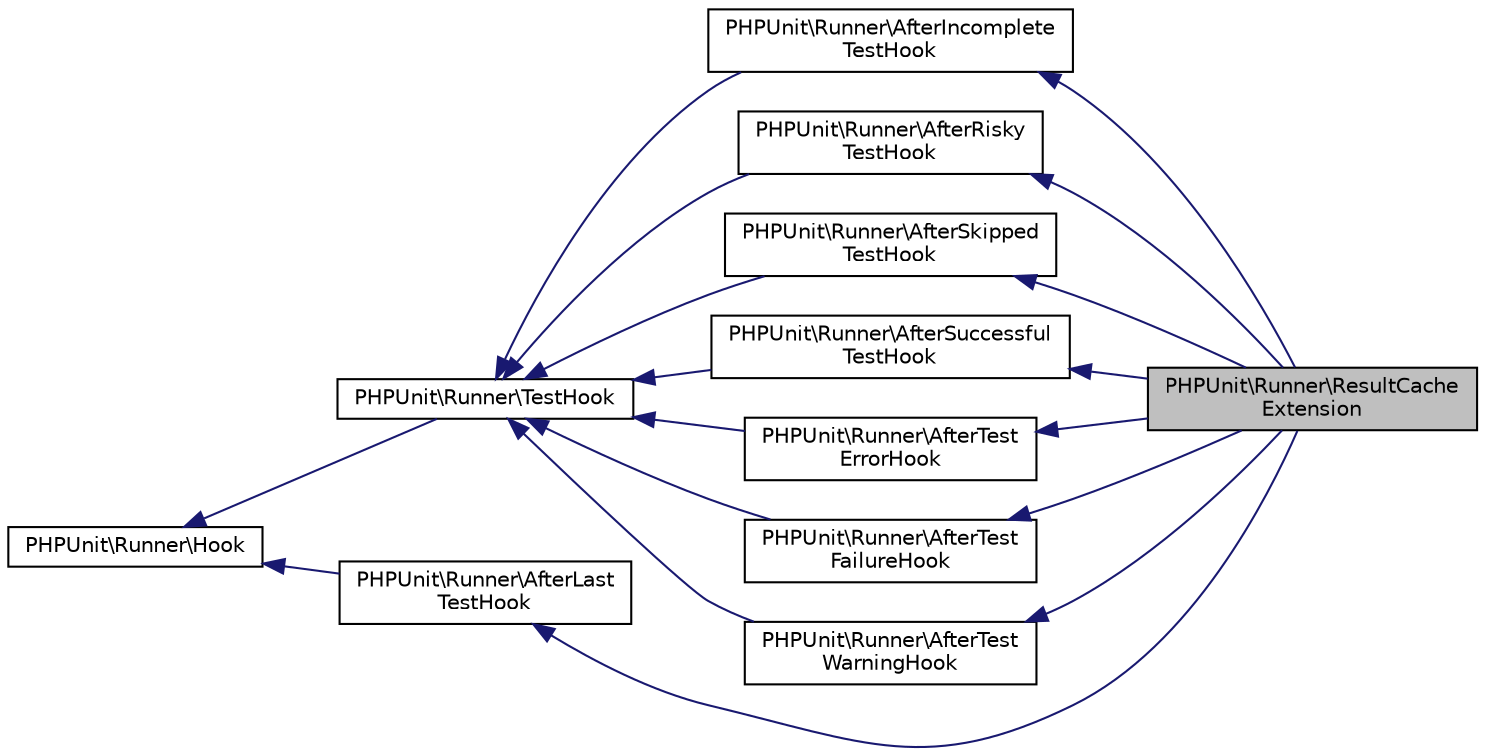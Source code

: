 digraph "PHPUnit\Runner\ResultCacheExtension"
{
  edge [fontname="Helvetica",fontsize="10",labelfontname="Helvetica",labelfontsize="10"];
  node [fontname="Helvetica",fontsize="10",shape=record];
  rankdir="LR";
  Node11 [label="PHPUnit\\Runner\\ResultCache\lExtension",height=0.2,width=0.4,color="black", fillcolor="grey75", style="filled", fontcolor="black"];
  Node12 -> Node11 [dir="back",color="midnightblue",fontsize="10",style="solid",fontname="Helvetica"];
  Node12 [label="PHPUnit\\Runner\\AfterIncomplete\lTestHook",height=0.2,width=0.4,color="black", fillcolor="white", style="filled",URL="$interfacePHPUnit_1_1Runner_1_1AfterIncompleteTestHook.html"];
  Node13 -> Node12 [dir="back",color="midnightblue",fontsize="10",style="solid",fontname="Helvetica"];
  Node13 [label="PHPUnit\\Runner\\TestHook",height=0.2,width=0.4,color="black", fillcolor="white", style="filled",URL="$interfacePHPUnit_1_1Runner_1_1TestHook.html"];
  Node14 -> Node13 [dir="back",color="midnightblue",fontsize="10",style="solid",fontname="Helvetica"];
  Node14 [label="PHPUnit\\Runner\\Hook",height=0.2,width=0.4,color="black", fillcolor="white", style="filled",URL="$interfacePHPUnit_1_1Runner_1_1Hook.html"];
  Node15 -> Node11 [dir="back",color="midnightblue",fontsize="10",style="solid",fontname="Helvetica"];
  Node15 [label="PHPUnit\\Runner\\AfterLast\lTestHook",height=0.2,width=0.4,color="black", fillcolor="white", style="filled",URL="$interfacePHPUnit_1_1Runner_1_1AfterLastTestHook.html"];
  Node14 -> Node15 [dir="back",color="midnightblue",fontsize="10",style="solid",fontname="Helvetica"];
  Node16 -> Node11 [dir="back",color="midnightblue",fontsize="10",style="solid",fontname="Helvetica"];
  Node16 [label="PHPUnit\\Runner\\AfterRisky\lTestHook",height=0.2,width=0.4,color="black", fillcolor="white", style="filled",URL="$interfacePHPUnit_1_1Runner_1_1AfterRiskyTestHook.html"];
  Node13 -> Node16 [dir="back",color="midnightblue",fontsize="10",style="solid",fontname="Helvetica"];
  Node17 -> Node11 [dir="back",color="midnightblue",fontsize="10",style="solid",fontname="Helvetica"];
  Node17 [label="PHPUnit\\Runner\\AfterSkipped\lTestHook",height=0.2,width=0.4,color="black", fillcolor="white", style="filled",URL="$interfacePHPUnit_1_1Runner_1_1AfterSkippedTestHook.html"];
  Node13 -> Node17 [dir="back",color="midnightblue",fontsize="10",style="solid",fontname="Helvetica"];
  Node18 -> Node11 [dir="back",color="midnightblue",fontsize="10",style="solid",fontname="Helvetica"];
  Node18 [label="PHPUnit\\Runner\\AfterSuccessful\lTestHook",height=0.2,width=0.4,color="black", fillcolor="white", style="filled",URL="$interfacePHPUnit_1_1Runner_1_1AfterSuccessfulTestHook.html"];
  Node13 -> Node18 [dir="back",color="midnightblue",fontsize="10",style="solid",fontname="Helvetica"];
  Node19 -> Node11 [dir="back",color="midnightblue",fontsize="10",style="solid",fontname="Helvetica"];
  Node19 [label="PHPUnit\\Runner\\AfterTest\lErrorHook",height=0.2,width=0.4,color="black", fillcolor="white", style="filled",URL="$interfacePHPUnit_1_1Runner_1_1AfterTestErrorHook.html"];
  Node13 -> Node19 [dir="back",color="midnightblue",fontsize="10",style="solid",fontname="Helvetica"];
  Node20 -> Node11 [dir="back",color="midnightblue",fontsize="10",style="solid",fontname="Helvetica"];
  Node20 [label="PHPUnit\\Runner\\AfterTest\lFailureHook",height=0.2,width=0.4,color="black", fillcolor="white", style="filled",URL="$interfacePHPUnit_1_1Runner_1_1AfterTestFailureHook.html"];
  Node13 -> Node20 [dir="back",color="midnightblue",fontsize="10",style="solid",fontname="Helvetica"];
  Node21 -> Node11 [dir="back",color="midnightblue",fontsize="10",style="solid",fontname="Helvetica"];
  Node21 [label="PHPUnit\\Runner\\AfterTest\lWarningHook",height=0.2,width=0.4,color="black", fillcolor="white", style="filled",URL="$interfacePHPUnit_1_1Runner_1_1AfterTestWarningHook.html"];
  Node13 -> Node21 [dir="back",color="midnightblue",fontsize="10",style="solid",fontname="Helvetica"];
}
